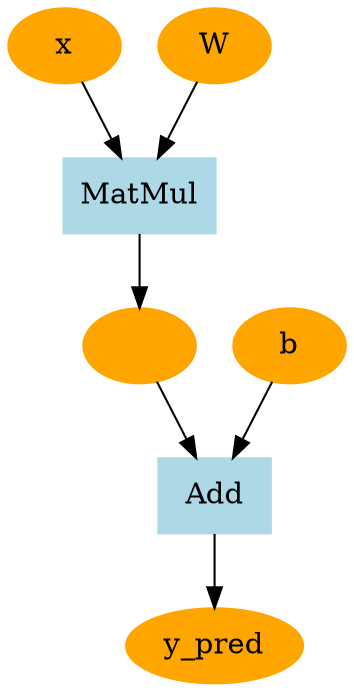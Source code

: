 digraph g {
4560771920 [label="y_pred", color=orange, style=filled]
4567035728 [label="Add", color=lightblue, style=filled, shape=box]
4537968272 -> 4567035728
4535899664 -> 4567035728
4567035728 -> 4560771920
4537968272 [label="", color=orange, style=filled]
4535899664 [label="b", color=orange, style=filled]
4545829584 [label="MatMul", color=lightblue, style=filled, shape=box]
4546965136 -> 4545829584
4537411984 -> 4545829584
4545829584 -> 4537968272
4546965136 [label="x", color=orange, style=filled]
4537411984 [label="W", color=orange, style=filled]
}